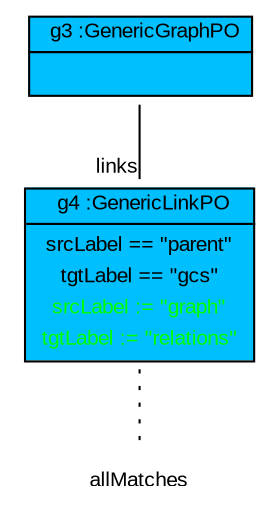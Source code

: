 graph ObjectDiagram {
   node [shape = none, fontsize = 10, fontname = "Arial"];
   edge [fontsize = 10, fontname = "Arial"];

g3 [label=<<table border='0' cellborder='1' cellspacing='0' color='black' bgcolor='deepskyblue'>  <tr> <td align='center'> <font color='black'> g3 :GenericGraphPO </font></td></tr> <tr> <td align='left'> <table border='0' cellborder='0' cellspacing='0' color='black'> <tr> <td>  </td></tr></table></td></tr></table>>];
g4 [label=<<table border='0' cellborder='1' cellspacing='0' color='black' bgcolor='deepskyblue'>  <tr> <td align='center'> <font color='black'> g4 :GenericLinkPO </font></td></tr> <tr> <td align='left'> <table border='0' cellborder='0' cellspacing='0' color='black'> <tr><td><font color='black'> srcLabel == "parent" </font></td></tr><tr><td><font color='black'> tgtLabel == "gcs" </font></td></tr><tr><td><font color='green'> srcLabel := "graph" </font></td></tr><tr><td><font color='green'> tgtLabel := "relations" </font></td></tr></table></td></tr></table>>];
allMatches_g4 [label=allMatches];

g4 -- allMatches_g4 [style="dotted"];
g3 -- g4 [headlabel = "links" taillabel = "" color="black" fontcolor="black"];
}
